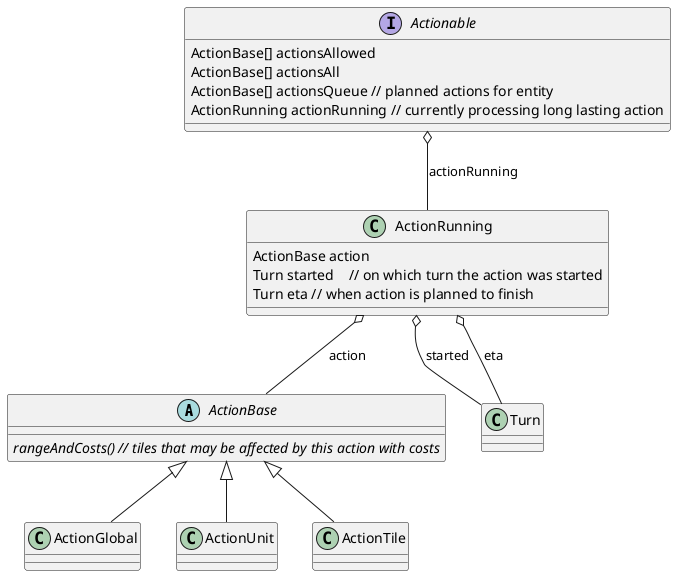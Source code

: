 @startuml

abstract class ActionBase {
    {abstract} {method} rangeAndCosts() // tiles that may be affected by this action with costs
    
}

class ActionGlobal{
}

class ActionUnit{
}

class ActionTile{
}

class ActionRunning {
    {field} ActionBase action
    {field} Turn started    // on which turn the action was started
    {field} Turn eta // when action is planned to finish
}

class Turn {}


interface Actionable {
  {field} ActionBase[] actionsAllowed 
  {field} ActionBase[] actionsAll
  {field} ActionBase[] actionsQueue // planned actions for entity
  {field} ActionRunning actionRunning // currently processing long lasting action  
}

Actionable o-- ActionRunning : actionRunning
ActionRunning o-- Turn : started
ActionRunning o-- Turn : eta
ActionRunning o-- ActionBase : action

ActionBase <|-- ActionGlobal
ActionBase <|-- ActionTile
ActionBase <|-- ActionUnit


@enduml